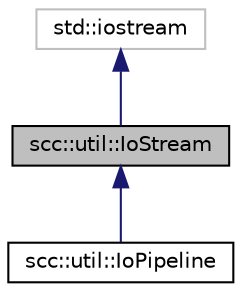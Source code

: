 digraph "scc::util::IoStream"
{
 // LATEX_PDF_SIZE
  edge [fontname="Helvetica",fontsize="10",labelfontname="Helvetica",labelfontsize="10"];
  node [fontname="Helvetica",fontsize="10",shape=record];
  Node1 [label="scc::util::IoStream",height=0.2,width=0.4,color="black", fillcolor="grey75", style="filled", fontcolor="black",tooltip="Input/output stream wrapper for reader/writer."];
  Node2 -> Node1 [dir="back",color="midnightblue",fontsize="10",style="solid",fontname="Helvetica"];
  Node2 [label="std::iostream",height=0.2,width=0.4,color="grey75", fillcolor="white", style="filled",tooltip=" "];
  Node1 -> Node3 [dir="back",color="midnightblue",fontsize="10",style="solid",fontname="Helvetica"];
  Node3 [label="scc::util::IoPipeline",height=0.2,width=0.4,color="black", fillcolor="white", style="filled",URL="$d1/db8/structscc_1_1util_1_1IoPipeline.html",tooltip="Input/output stream with pipeline of readers and writers."];
}
